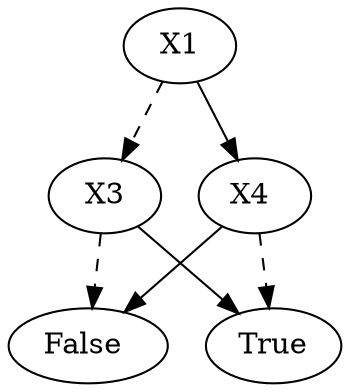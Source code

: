 digraph{2323693578480[label=X1]2323693569360[label="X3"]
2323693578480 -> 2323693569360[style=dashed label="" fontcolor = gray]
2323693579440[label="False"]
2323693569360 -> 2323693579440[style=dashed label="" fontcolor = gray]
2323693578800[label="True "]
2323693569360 -> 2323693578800 [label="" fontcolor = gray]
2323693569200[label="X4 "]
2323693578480 -> 2323693569200 [label="" fontcolor = gray]
2323693578800[label="True"]
2323693569200 -> 2323693578800[style=dashed label="" fontcolor = gray]
2323693579440[label="False "]
2323693569200 -> 2323693579440 [label="" fontcolor = gray]
}